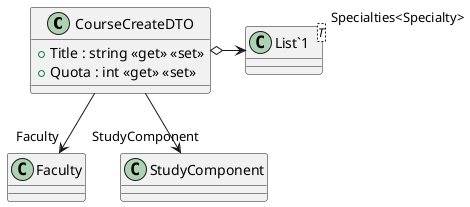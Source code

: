 @startuml
class CourseCreateDTO {
    + Title : string <<get>> <<set>>
    + Quota : int <<get>> <<set>>
}
class "List`1"<T> {
}
CourseCreateDTO o-> "Specialties<Specialty>" "List`1"
CourseCreateDTO --> "Faculty" Faculty
CourseCreateDTO --> "StudyComponent" StudyComponent
@enduml
